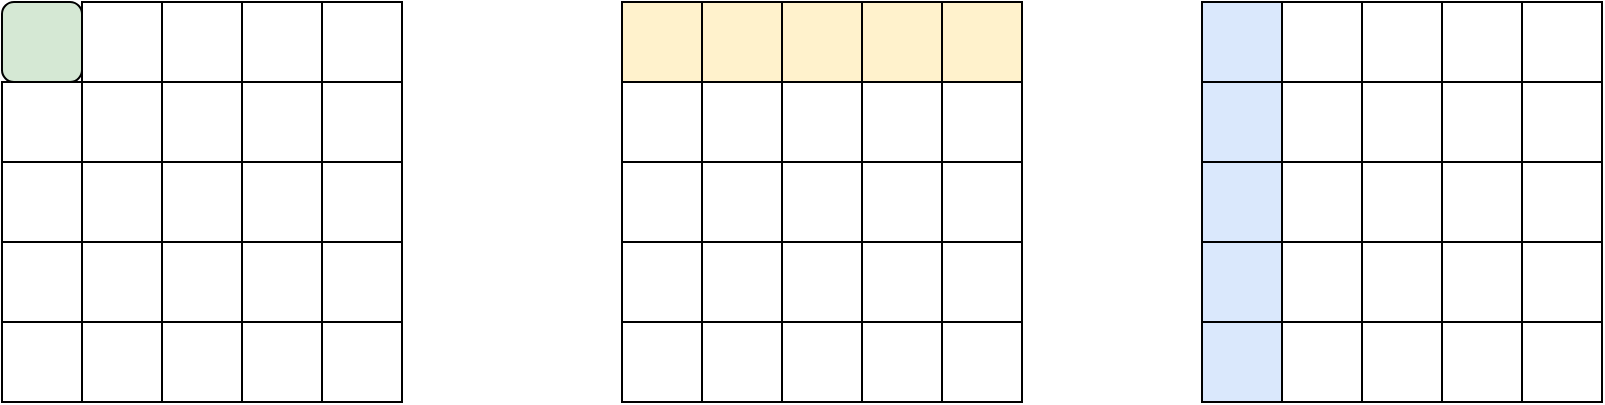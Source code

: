 <mxfile version="15.5.2" type="github">
  <diagram id="AhNjpVgBGugtIAJDckUr" name="Page-1">
    <mxGraphModel dx="1024" dy="549" grid="1" gridSize="10" guides="1" tooltips="1" connect="1" arrows="1" fold="1" page="1" pageScale="1" pageWidth="850" pageHeight="1100" math="0" shadow="0">
      <root>
        <mxCell id="0" />
        <mxCell id="1" parent="0" />
        <mxCell id="zDdMs9WuckhUYZAws6Hm-290" value="" style="whiteSpace=wrap;html=1;aspect=fixed;labelBackgroundColor=#97D077;sketch=0;fillStyle=solid;strokeColor=default;strokeWidth=1;fillColor=#fff2cc;" vertex="1" parent="1">
          <mxGeometry x="375" y="280" width="40" height="40" as="geometry" />
        </mxCell>
        <mxCell id="zDdMs9WuckhUYZAws6Hm-291" value="" style="whiteSpace=wrap;html=1;aspect=fixed;labelBackgroundColor=#97D077;sketch=0;fillStyle=solid;strokeColor=default;strokeWidth=1;fillColor=#fff2cc;" vertex="1" parent="1">
          <mxGeometry x="415" y="280" width="40" height="40" as="geometry" />
        </mxCell>
        <mxCell id="zDdMs9WuckhUYZAws6Hm-292" value="" style="whiteSpace=wrap;html=1;aspect=fixed;labelBackgroundColor=#97D077;sketch=0;fillStyle=solid;strokeColor=default;strokeWidth=1;fillColor=#fff2cc;" vertex="1" parent="1">
          <mxGeometry x="495" y="280" width="40" height="40" as="geometry" />
        </mxCell>
        <mxCell id="zDdMs9WuckhUYZAws6Hm-293" value="" style="whiteSpace=wrap;html=1;aspect=fixed;labelBackgroundColor=#97D077;sketch=0;fillStyle=solid;strokeColor=default;strokeWidth=1;fillColor=#fff2cc;" vertex="1" parent="1">
          <mxGeometry x="455" y="280" width="40" height="40" as="geometry" />
        </mxCell>
        <mxCell id="zDdMs9WuckhUYZAws6Hm-294" value="" style="whiteSpace=wrap;html=1;aspect=fixed;labelBackgroundColor=#97D077;sketch=0;fillStyle=solid;strokeColor=default;strokeWidth=1;fillColor=#fff2cc;glass=0;rounded=0;shadow=0;" vertex="1" parent="1">
          <mxGeometry x="335" y="280" width="40" height="40" as="geometry" />
        </mxCell>
        <mxCell id="zDdMs9WuckhUYZAws6Hm-263" value="" style="shape=image;html=1;verticalAlign=top;verticalLabelPosition=bottom;labelBackgroundColor=#ffffff;imageAspect=0;aspect=fixed;image=https://cdn2.iconfinder.com/data/icons/calculator-toolbox/64/equal-128.png;fillColor=#FFFFFF;" vertex="1" parent="1">
          <mxGeometry x="255" y="360" width="40" height="40" as="geometry" />
        </mxCell>
        <mxCell id="zDdMs9WuckhUYZAws6Hm-264" value="" style="shape=image;html=1;verticalAlign=top;verticalLabelPosition=bottom;labelBackgroundColor=#ffffff;imageAspect=0;aspect=fixed;image=https://cdn2.iconfinder.com/data/icons/font-awesome/1792/times-128.png;fillColor=#FFFFFF;" vertex="1" parent="1">
          <mxGeometry x="565" y="360" width="40" height="40" as="geometry" />
        </mxCell>
        <mxCell id="zDdMs9WuckhUYZAws6Hm-265" value="" style="whiteSpace=wrap;html=1;aspect=fixed;labelBackgroundColor=#97D077;sketch=0;fillStyle=solid;strokeColor=default;strokeWidth=1;fillColor=none;" vertex="1" parent="1">
          <mxGeometry x="65" y="280" width="40" height="40" as="geometry" />
        </mxCell>
        <mxCell id="zDdMs9WuckhUYZAws6Hm-266" value="" style="whiteSpace=wrap;html=1;aspect=fixed;labelBackgroundColor=#97D077;sketch=0;fillStyle=solid;strokeColor=default;strokeWidth=1;fillColor=none;" vertex="1" parent="1">
          <mxGeometry x="105" y="280" width="40" height="40" as="geometry" />
        </mxCell>
        <mxCell id="zDdMs9WuckhUYZAws6Hm-267" value="" style="whiteSpace=wrap;html=1;aspect=fixed;labelBackgroundColor=#97D077;sketch=0;fillStyle=solid;strokeColor=default;strokeWidth=1;fillColor=none;" vertex="1" parent="1">
          <mxGeometry x="185" y="280" width="40" height="40" as="geometry" />
        </mxCell>
        <mxCell id="zDdMs9WuckhUYZAws6Hm-268" value="" style="whiteSpace=wrap;html=1;aspect=fixed;labelBackgroundColor=#97D077;sketch=0;fillStyle=solid;strokeColor=default;strokeWidth=1;fillColor=none;" vertex="1" parent="1">
          <mxGeometry x="145" y="280" width="40" height="40" as="geometry" />
        </mxCell>
        <mxCell id="zDdMs9WuckhUYZAws6Hm-269" value="" style="whiteSpace=wrap;html=1;aspect=fixed;labelBackgroundColor=#97D077;sketch=0;fillStyle=solid;strokeColor=#000000;strokeWidth=1;fillColor=#d5e8d4;glass=0;rounded=1;shadow=0;" vertex="1" parent="1">
          <mxGeometry x="25" y="280" width="40" height="40" as="geometry" />
        </mxCell>
        <mxCell id="zDdMs9WuckhUYZAws6Hm-270" value="" style="whiteSpace=wrap;html=1;aspect=fixed;labelBackgroundColor=#97D077;sketch=0;fillStyle=solid;strokeColor=default;strokeWidth=1;fillColor=none;" vertex="1" parent="1">
          <mxGeometry x="65" y="320" width="40" height="40" as="geometry" />
        </mxCell>
        <mxCell id="zDdMs9WuckhUYZAws6Hm-271" value="" style="whiteSpace=wrap;html=1;aspect=fixed;labelBackgroundColor=#97D077;sketch=0;fillStyle=solid;strokeColor=default;strokeWidth=1;fillColor=none;" vertex="1" parent="1">
          <mxGeometry x="105" y="320" width="40" height="40" as="geometry" />
        </mxCell>
        <mxCell id="zDdMs9WuckhUYZAws6Hm-272" value="" style="whiteSpace=wrap;html=1;aspect=fixed;labelBackgroundColor=#97D077;sketch=0;fillStyle=solid;strokeColor=default;strokeWidth=1;fillColor=none;" vertex="1" parent="1">
          <mxGeometry x="185" y="320" width="40" height="40" as="geometry" />
        </mxCell>
        <mxCell id="zDdMs9WuckhUYZAws6Hm-273" value="" style="whiteSpace=wrap;html=1;aspect=fixed;labelBackgroundColor=#97D077;sketch=0;fillStyle=solid;strokeColor=default;strokeWidth=1;fillColor=none;" vertex="1" parent="1">
          <mxGeometry x="145" y="320" width="40" height="40" as="geometry" />
        </mxCell>
        <mxCell id="zDdMs9WuckhUYZAws6Hm-274" value="" style="whiteSpace=wrap;html=1;aspect=fixed;labelBackgroundColor=#97D077;sketch=0;fillStyle=solid;strokeColor=#000000;strokeWidth=1;fillColor=none;glass=0;rounded=0;" vertex="1" parent="1">
          <mxGeometry x="25" y="320" width="40" height="40" as="geometry" />
        </mxCell>
        <mxCell id="zDdMs9WuckhUYZAws6Hm-275" value="" style="whiteSpace=wrap;html=1;aspect=fixed;labelBackgroundColor=#97D077;sketch=0;fillStyle=solid;strokeColor=default;strokeWidth=1;fillColor=none;" vertex="1" parent="1">
          <mxGeometry x="65" y="360" width="40" height="40" as="geometry" />
        </mxCell>
        <mxCell id="zDdMs9WuckhUYZAws6Hm-276" value="" style="whiteSpace=wrap;html=1;aspect=fixed;labelBackgroundColor=#97D077;sketch=0;fillStyle=solid;strokeColor=default;strokeWidth=1;fillColor=none;" vertex="1" parent="1">
          <mxGeometry x="105" y="360" width="40" height="40" as="geometry" />
        </mxCell>
        <mxCell id="zDdMs9WuckhUYZAws6Hm-277" value="" style="whiteSpace=wrap;html=1;aspect=fixed;labelBackgroundColor=#97D077;sketch=0;fillStyle=solid;strokeColor=default;strokeWidth=1;fillColor=none;" vertex="1" parent="1">
          <mxGeometry x="185" y="360" width="40" height="40" as="geometry" />
        </mxCell>
        <mxCell id="zDdMs9WuckhUYZAws6Hm-278" value="" style="whiteSpace=wrap;html=1;aspect=fixed;labelBackgroundColor=#97D077;sketch=0;fillStyle=solid;strokeColor=default;strokeWidth=1;fillColor=none;" vertex="1" parent="1">
          <mxGeometry x="145" y="360" width="40" height="40" as="geometry" />
        </mxCell>
        <mxCell id="zDdMs9WuckhUYZAws6Hm-279" value="" style="whiteSpace=wrap;html=1;aspect=fixed;labelBackgroundColor=#97D077;sketch=0;fillStyle=solid;strokeColor=#000000;strokeWidth=1;fillColor=none;glass=0;rounded=0;" vertex="1" parent="1">
          <mxGeometry x="25" y="360" width="40" height="40" as="geometry" />
        </mxCell>
        <mxCell id="zDdMs9WuckhUYZAws6Hm-280" value="" style="whiteSpace=wrap;html=1;aspect=fixed;labelBackgroundColor=#97D077;sketch=0;fillStyle=solid;strokeColor=default;strokeWidth=1;fillColor=none;" vertex="1" parent="1">
          <mxGeometry x="65" y="400" width="40" height="40" as="geometry" />
        </mxCell>
        <mxCell id="zDdMs9WuckhUYZAws6Hm-281" value="" style="whiteSpace=wrap;html=1;aspect=fixed;labelBackgroundColor=#97D077;sketch=0;fillStyle=solid;strokeColor=default;strokeWidth=1;fillColor=none;" vertex="1" parent="1">
          <mxGeometry x="105" y="400" width="40" height="40" as="geometry" />
        </mxCell>
        <mxCell id="zDdMs9WuckhUYZAws6Hm-282" value="" style="whiteSpace=wrap;html=1;aspect=fixed;labelBackgroundColor=#97D077;sketch=0;fillStyle=solid;strokeColor=default;strokeWidth=1;fillColor=none;" vertex="1" parent="1">
          <mxGeometry x="185" y="400" width="40" height="40" as="geometry" />
        </mxCell>
        <mxCell id="zDdMs9WuckhUYZAws6Hm-283" value="" style="whiteSpace=wrap;html=1;aspect=fixed;labelBackgroundColor=#97D077;sketch=0;fillStyle=solid;strokeColor=default;strokeWidth=1;fillColor=none;" vertex="1" parent="1">
          <mxGeometry x="145" y="400" width="40" height="40" as="geometry" />
        </mxCell>
        <mxCell id="zDdMs9WuckhUYZAws6Hm-284" value="" style="whiteSpace=wrap;html=1;aspect=fixed;labelBackgroundColor=#97D077;sketch=0;fillStyle=solid;strokeColor=#000000;strokeWidth=1;fillColor=none;glass=0;rounded=0;" vertex="1" parent="1">
          <mxGeometry x="25" y="400" width="40" height="40" as="geometry" />
        </mxCell>
        <mxCell id="zDdMs9WuckhUYZAws6Hm-285" value="" style="whiteSpace=wrap;html=1;aspect=fixed;labelBackgroundColor=#97D077;sketch=0;fillStyle=solid;strokeColor=default;strokeWidth=1;fillColor=none;" vertex="1" parent="1">
          <mxGeometry x="65" y="440" width="40" height="40" as="geometry" />
        </mxCell>
        <mxCell id="zDdMs9WuckhUYZAws6Hm-286" value="" style="whiteSpace=wrap;html=1;aspect=fixed;labelBackgroundColor=#97D077;sketch=0;fillStyle=solid;strokeColor=default;strokeWidth=1;fillColor=none;" vertex="1" parent="1">
          <mxGeometry x="105" y="440" width="40" height="40" as="geometry" />
        </mxCell>
        <mxCell id="zDdMs9WuckhUYZAws6Hm-287" value="" style="whiteSpace=wrap;html=1;aspect=fixed;labelBackgroundColor=#97D077;sketch=0;fillStyle=solid;strokeColor=default;strokeWidth=1;fillColor=none;" vertex="1" parent="1">
          <mxGeometry x="185" y="440" width="40" height="40" as="geometry" />
        </mxCell>
        <mxCell id="zDdMs9WuckhUYZAws6Hm-288" value="" style="whiteSpace=wrap;html=1;aspect=fixed;labelBackgroundColor=#97D077;sketch=0;fillStyle=solid;strokeColor=default;strokeWidth=1;fillColor=none;" vertex="1" parent="1">
          <mxGeometry x="145" y="440" width="40" height="40" as="geometry" />
        </mxCell>
        <mxCell id="zDdMs9WuckhUYZAws6Hm-289" value="" style="whiteSpace=wrap;html=1;aspect=fixed;labelBackgroundColor=#97D077;sketch=0;fillStyle=solid;strokeColor=#000000;strokeWidth=1;fillColor=none;glass=0;rounded=0;" vertex="1" parent="1">
          <mxGeometry x="25" y="440" width="40" height="40" as="geometry" />
        </mxCell>
        <mxCell id="zDdMs9WuckhUYZAws6Hm-295" value="" style="whiteSpace=wrap;html=1;aspect=fixed;labelBackgroundColor=#97D077;sketch=0;fillStyle=solid;strokeColor=default;strokeWidth=1;fillColor=none;" vertex="1" parent="1">
          <mxGeometry x="375" y="320" width="40" height="40" as="geometry" />
        </mxCell>
        <mxCell id="zDdMs9WuckhUYZAws6Hm-296" value="" style="whiteSpace=wrap;html=1;aspect=fixed;labelBackgroundColor=#97D077;sketch=0;fillStyle=solid;strokeColor=default;strokeWidth=1;fillColor=none;" vertex="1" parent="1">
          <mxGeometry x="415" y="320" width="40" height="40" as="geometry" />
        </mxCell>
        <mxCell id="zDdMs9WuckhUYZAws6Hm-297" value="" style="whiteSpace=wrap;html=1;aspect=fixed;labelBackgroundColor=#97D077;sketch=0;fillStyle=solid;strokeColor=default;strokeWidth=1;fillColor=none;" vertex="1" parent="1">
          <mxGeometry x="495" y="320" width="40" height="40" as="geometry" />
        </mxCell>
        <mxCell id="zDdMs9WuckhUYZAws6Hm-298" value="" style="whiteSpace=wrap;html=1;aspect=fixed;labelBackgroundColor=#97D077;sketch=0;fillStyle=solid;strokeColor=default;strokeWidth=1;fillColor=none;" vertex="1" parent="1">
          <mxGeometry x="455" y="320" width="40" height="40" as="geometry" />
        </mxCell>
        <mxCell id="zDdMs9WuckhUYZAws6Hm-299" value="" style="whiteSpace=wrap;html=1;aspect=fixed;labelBackgroundColor=#97D077;sketch=0;fillStyle=solid;strokeColor=#000000;strokeWidth=1;fillColor=none;glass=0;rounded=0;" vertex="1" parent="1">
          <mxGeometry x="335" y="320" width="40" height="40" as="geometry" />
        </mxCell>
        <mxCell id="zDdMs9WuckhUYZAws6Hm-300" value="" style="whiteSpace=wrap;html=1;aspect=fixed;labelBackgroundColor=#97D077;sketch=0;fillStyle=solid;strokeColor=default;strokeWidth=1;fillColor=none;" vertex="1" parent="1">
          <mxGeometry x="375" y="360" width="40" height="40" as="geometry" />
        </mxCell>
        <mxCell id="zDdMs9WuckhUYZAws6Hm-301" value="" style="whiteSpace=wrap;html=1;aspect=fixed;labelBackgroundColor=#97D077;sketch=0;fillStyle=solid;strokeColor=default;strokeWidth=1;fillColor=none;" vertex="1" parent="1">
          <mxGeometry x="415" y="360" width="40" height="40" as="geometry" />
        </mxCell>
        <mxCell id="zDdMs9WuckhUYZAws6Hm-302" value="" style="whiteSpace=wrap;html=1;aspect=fixed;labelBackgroundColor=#97D077;sketch=0;fillStyle=solid;strokeColor=default;strokeWidth=1;fillColor=none;" vertex="1" parent="1">
          <mxGeometry x="495" y="360" width="40" height="40" as="geometry" />
        </mxCell>
        <mxCell id="zDdMs9WuckhUYZAws6Hm-303" value="" style="whiteSpace=wrap;html=1;aspect=fixed;labelBackgroundColor=#97D077;sketch=0;fillStyle=solid;strokeColor=default;strokeWidth=1;fillColor=none;" vertex="1" parent="1">
          <mxGeometry x="455" y="360" width="40" height="40" as="geometry" />
        </mxCell>
        <mxCell id="zDdMs9WuckhUYZAws6Hm-304" value="" style="whiteSpace=wrap;html=1;aspect=fixed;labelBackgroundColor=#97D077;sketch=0;fillStyle=solid;strokeColor=#000000;strokeWidth=1;fillColor=none;glass=0;rounded=0;" vertex="1" parent="1">
          <mxGeometry x="335" y="360" width="40" height="40" as="geometry" />
        </mxCell>
        <mxCell id="zDdMs9WuckhUYZAws6Hm-305" value="" style="whiteSpace=wrap;html=1;aspect=fixed;labelBackgroundColor=#97D077;sketch=0;fillStyle=solid;strokeColor=default;strokeWidth=1;fillColor=none;" vertex="1" parent="1">
          <mxGeometry x="375" y="400" width="40" height="40" as="geometry" />
        </mxCell>
        <mxCell id="zDdMs9WuckhUYZAws6Hm-306" value="" style="whiteSpace=wrap;html=1;aspect=fixed;labelBackgroundColor=#97D077;sketch=0;fillStyle=solid;strokeColor=default;strokeWidth=1;fillColor=none;" vertex="1" parent="1">
          <mxGeometry x="415" y="400" width="40" height="40" as="geometry" />
        </mxCell>
        <mxCell id="zDdMs9WuckhUYZAws6Hm-307" value="" style="whiteSpace=wrap;html=1;aspect=fixed;labelBackgroundColor=#97D077;sketch=0;fillStyle=solid;strokeColor=default;strokeWidth=1;fillColor=none;" vertex="1" parent="1">
          <mxGeometry x="495" y="400" width="40" height="40" as="geometry" />
        </mxCell>
        <mxCell id="zDdMs9WuckhUYZAws6Hm-308" value="" style="whiteSpace=wrap;html=1;aspect=fixed;labelBackgroundColor=#97D077;sketch=0;fillStyle=solid;strokeColor=default;strokeWidth=1;fillColor=none;" vertex="1" parent="1">
          <mxGeometry x="455" y="400" width="40" height="40" as="geometry" />
        </mxCell>
        <mxCell id="zDdMs9WuckhUYZAws6Hm-309" value="" style="whiteSpace=wrap;html=1;aspect=fixed;labelBackgroundColor=#97D077;sketch=0;fillStyle=solid;strokeColor=#000000;strokeWidth=1;fillColor=none;glass=0;rounded=0;" vertex="1" parent="1">
          <mxGeometry x="335" y="400" width="40" height="40" as="geometry" />
        </mxCell>
        <mxCell id="zDdMs9WuckhUYZAws6Hm-310" value="" style="whiteSpace=wrap;html=1;aspect=fixed;labelBackgroundColor=#97D077;sketch=0;fillStyle=solid;strokeColor=default;strokeWidth=1;fillColor=none;" vertex="1" parent="1">
          <mxGeometry x="375" y="440" width="40" height="40" as="geometry" />
        </mxCell>
        <mxCell id="zDdMs9WuckhUYZAws6Hm-311" value="" style="whiteSpace=wrap;html=1;aspect=fixed;labelBackgroundColor=#97D077;sketch=0;fillStyle=solid;strokeColor=default;strokeWidth=1;fillColor=none;" vertex="1" parent="1">
          <mxGeometry x="415" y="440" width="40" height="40" as="geometry" />
        </mxCell>
        <mxCell id="zDdMs9WuckhUYZAws6Hm-312" value="" style="whiteSpace=wrap;html=1;aspect=fixed;labelBackgroundColor=#97D077;sketch=0;fillStyle=solid;strokeColor=default;strokeWidth=1;fillColor=none;" vertex="1" parent="1">
          <mxGeometry x="495" y="440" width="40" height="40" as="geometry" />
        </mxCell>
        <mxCell id="zDdMs9WuckhUYZAws6Hm-313" value="" style="whiteSpace=wrap;html=1;aspect=fixed;labelBackgroundColor=#97D077;sketch=0;fillStyle=solid;strokeColor=default;strokeWidth=1;fillColor=none;" vertex="1" parent="1">
          <mxGeometry x="455" y="440" width="40" height="40" as="geometry" />
        </mxCell>
        <mxCell id="zDdMs9WuckhUYZAws6Hm-314" value="" style="whiteSpace=wrap;html=1;aspect=fixed;labelBackgroundColor=#97D077;sketch=0;fillStyle=solid;strokeColor=#000000;strokeWidth=1;fillColor=none;glass=0;rounded=0;" vertex="1" parent="1">
          <mxGeometry x="335" y="440" width="40" height="40" as="geometry" />
        </mxCell>
        <mxCell id="zDdMs9WuckhUYZAws6Hm-315" value="" style="whiteSpace=wrap;html=1;aspect=fixed;labelBackgroundColor=#97D077;sketch=0;fillStyle=solid;strokeColor=default;strokeWidth=1;fillColor=none;" vertex="1" parent="1">
          <mxGeometry x="665" y="280" width="40" height="40" as="geometry" />
        </mxCell>
        <mxCell id="zDdMs9WuckhUYZAws6Hm-316" value="" style="whiteSpace=wrap;html=1;aspect=fixed;labelBackgroundColor=#97D077;sketch=0;fillStyle=solid;strokeColor=default;strokeWidth=1;fillColor=none;" vertex="1" parent="1">
          <mxGeometry x="705" y="280" width="40" height="40" as="geometry" />
        </mxCell>
        <mxCell id="zDdMs9WuckhUYZAws6Hm-317" value="" style="whiteSpace=wrap;html=1;aspect=fixed;labelBackgroundColor=#97D077;sketch=0;fillStyle=solid;strokeColor=default;strokeWidth=1;fillColor=none;" vertex="1" parent="1">
          <mxGeometry x="785" y="280" width="40" height="40" as="geometry" />
        </mxCell>
        <mxCell id="zDdMs9WuckhUYZAws6Hm-318" value="" style="whiteSpace=wrap;html=1;aspect=fixed;labelBackgroundColor=#97D077;sketch=0;fillStyle=solid;strokeColor=default;strokeWidth=1;fillColor=none;" vertex="1" parent="1">
          <mxGeometry x="745" y="280" width="40" height="40" as="geometry" />
        </mxCell>
        <mxCell id="zDdMs9WuckhUYZAws6Hm-319" value="" style="whiteSpace=wrap;html=1;aspect=fixed;labelBackgroundColor=#97D077;sketch=0;fillStyle=solid;strokeColor=default;strokeWidth=1;fillColor=#dae8fc;glass=0;rounded=0;shadow=0;" vertex="1" parent="1">
          <mxGeometry x="625" y="280" width="40" height="40" as="geometry" />
        </mxCell>
        <mxCell id="zDdMs9WuckhUYZAws6Hm-320" value="" style="whiteSpace=wrap;html=1;aspect=fixed;labelBackgroundColor=#97D077;sketch=0;fillStyle=solid;strokeColor=default;strokeWidth=1;fillColor=none;" vertex="1" parent="1">
          <mxGeometry x="665" y="320" width="40" height="40" as="geometry" />
        </mxCell>
        <mxCell id="zDdMs9WuckhUYZAws6Hm-321" value="" style="whiteSpace=wrap;html=1;aspect=fixed;labelBackgroundColor=#97D077;sketch=0;fillStyle=solid;strokeColor=default;strokeWidth=1;fillColor=none;" vertex="1" parent="1">
          <mxGeometry x="705" y="320" width="40" height="40" as="geometry" />
        </mxCell>
        <mxCell id="zDdMs9WuckhUYZAws6Hm-322" value="" style="whiteSpace=wrap;html=1;aspect=fixed;labelBackgroundColor=#97D077;sketch=0;fillStyle=solid;strokeColor=default;strokeWidth=1;fillColor=none;" vertex="1" parent="1">
          <mxGeometry x="785" y="320" width="40" height="40" as="geometry" />
        </mxCell>
        <mxCell id="zDdMs9WuckhUYZAws6Hm-323" value="" style="whiteSpace=wrap;html=1;aspect=fixed;labelBackgroundColor=#97D077;sketch=0;fillStyle=solid;strokeColor=default;strokeWidth=1;fillColor=none;" vertex="1" parent="1">
          <mxGeometry x="745" y="320" width="40" height="40" as="geometry" />
        </mxCell>
        <mxCell id="zDdMs9WuckhUYZAws6Hm-324" value="" style="whiteSpace=wrap;html=1;aspect=fixed;labelBackgroundColor=#97D077;sketch=0;fillStyle=solid;strokeColor=default;strokeWidth=1;fillColor=#dae8fc;glass=0;rounded=0;" vertex="1" parent="1">
          <mxGeometry x="625" y="320" width="40" height="40" as="geometry" />
        </mxCell>
        <mxCell id="zDdMs9WuckhUYZAws6Hm-325" value="" style="whiteSpace=wrap;html=1;aspect=fixed;labelBackgroundColor=#97D077;sketch=0;fillStyle=solid;strokeColor=default;strokeWidth=1;fillColor=none;" vertex="1" parent="1">
          <mxGeometry x="665" y="360" width="40" height="40" as="geometry" />
        </mxCell>
        <mxCell id="zDdMs9WuckhUYZAws6Hm-326" value="" style="whiteSpace=wrap;html=1;aspect=fixed;labelBackgroundColor=#97D077;sketch=0;fillStyle=solid;strokeColor=default;strokeWidth=1;fillColor=none;" vertex="1" parent="1">
          <mxGeometry x="705" y="360" width="40" height="40" as="geometry" />
        </mxCell>
        <mxCell id="zDdMs9WuckhUYZAws6Hm-327" value="" style="whiteSpace=wrap;html=1;aspect=fixed;labelBackgroundColor=#97D077;sketch=0;fillStyle=solid;strokeColor=default;strokeWidth=1;fillColor=none;" vertex="1" parent="1">
          <mxGeometry x="785" y="360" width="40" height="40" as="geometry" />
        </mxCell>
        <mxCell id="zDdMs9WuckhUYZAws6Hm-328" value="" style="whiteSpace=wrap;html=1;aspect=fixed;labelBackgroundColor=#97D077;sketch=0;fillStyle=solid;strokeColor=default;strokeWidth=1;fillColor=none;" vertex="1" parent="1">
          <mxGeometry x="745" y="360" width="40" height="40" as="geometry" />
        </mxCell>
        <mxCell id="zDdMs9WuckhUYZAws6Hm-329" value="" style="whiteSpace=wrap;html=1;aspect=fixed;labelBackgroundColor=#97D077;sketch=0;fillStyle=solid;strokeColor=default;strokeWidth=1;fillColor=#dae8fc;glass=0;rounded=0;" vertex="1" parent="1">
          <mxGeometry x="625" y="360" width="40" height="40" as="geometry" />
        </mxCell>
        <mxCell id="zDdMs9WuckhUYZAws6Hm-330" value="" style="whiteSpace=wrap;html=1;aspect=fixed;labelBackgroundColor=#97D077;sketch=0;fillStyle=solid;strokeColor=default;strokeWidth=1;fillColor=none;" vertex="1" parent="1">
          <mxGeometry x="665" y="400" width="40" height="40" as="geometry" />
        </mxCell>
        <mxCell id="zDdMs9WuckhUYZAws6Hm-331" value="" style="whiteSpace=wrap;html=1;aspect=fixed;labelBackgroundColor=#97D077;sketch=0;fillStyle=solid;strokeColor=default;strokeWidth=1;fillColor=none;" vertex="1" parent="1">
          <mxGeometry x="705" y="400" width="40" height="40" as="geometry" />
        </mxCell>
        <mxCell id="zDdMs9WuckhUYZAws6Hm-332" value="" style="whiteSpace=wrap;html=1;aspect=fixed;labelBackgroundColor=#97D077;sketch=0;fillStyle=solid;strokeColor=default;strokeWidth=1;fillColor=none;" vertex="1" parent="1">
          <mxGeometry x="785" y="400" width="40" height="40" as="geometry" />
        </mxCell>
        <mxCell id="zDdMs9WuckhUYZAws6Hm-333" value="" style="whiteSpace=wrap;html=1;aspect=fixed;labelBackgroundColor=#97D077;sketch=0;fillStyle=solid;strokeColor=default;strokeWidth=1;fillColor=none;" vertex="1" parent="1">
          <mxGeometry x="745" y="400" width="40" height="40" as="geometry" />
        </mxCell>
        <mxCell id="zDdMs9WuckhUYZAws6Hm-334" value="" style="whiteSpace=wrap;html=1;aspect=fixed;labelBackgroundColor=#97D077;sketch=0;fillStyle=solid;strokeColor=default;strokeWidth=1;fillColor=#dae8fc;glass=0;rounded=0;" vertex="1" parent="1">
          <mxGeometry x="625" y="400" width="40" height="40" as="geometry" />
        </mxCell>
        <mxCell id="zDdMs9WuckhUYZAws6Hm-335" value="" style="whiteSpace=wrap;html=1;aspect=fixed;labelBackgroundColor=#97D077;sketch=0;fillStyle=solid;strokeColor=default;strokeWidth=1;fillColor=none;" vertex="1" parent="1">
          <mxGeometry x="665" y="440" width="40" height="40" as="geometry" />
        </mxCell>
        <mxCell id="zDdMs9WuckhUYZAws6Hm-336" value="" style="whiteSpace=wrap;html=1;aspect=fixed;labelBackgroundColor=#97D077;sketch=0;fillStyle=solid;strokeColor=default;strokeWidth=1;fillColor=none;" vertex="1" parent="1">
          <mxGeometry x="705" y="440" width="40" height="40" as="geometry" />
        </mxCell>
        <mxCell id="zDdMs9WuckhUYZAws6Hm-337" value="" style="whiteSpace=wrap;html=1;aspect=fixed;labelBackgroundColor=#97D077;sketch=0;fillStyle=solid;strokeColor=default;strokeWidth=1;fillColor=none;" vertex="1" parent="1">
          <mxGeometry x="785" y="440" width="40" height="40" as="geometry" />
        </mxCell>
        <mxCell id="zDdMs9WuckhUYZAws6Hm-338" value="" style="whiteSpace=wrap;html=1;aspect=fixed;labelBackgroundColor=#97D077;sketch=0;fillStyle=solid;strokeColor=default;strokeWidth=1;fillColor=none;" vertex="1" parent="1">
          <mxGeometry x="745" y="440" width="40" height="40" as="geometry" />
        </mxCell>
        <mxCell id="zDdMs9WuckhUYZAws6Hm-339" value="" style="whiteSpace=wrap;html=1;aspect=fixed;labelBackgroundColor=#97D077;sketch=0;fillStyle=solid;strokeColor=default;strokeWidth=1;fillColor=#dae8fc;glass=0;rounded=0;" vertex="1" parent="1">
          <mxGeometry x="625" y="440" width="40" height="40" as="geometry" />
        </mxCell>
      </root>
    </mxGraphModel>
  </diagram>
</mxfile>
